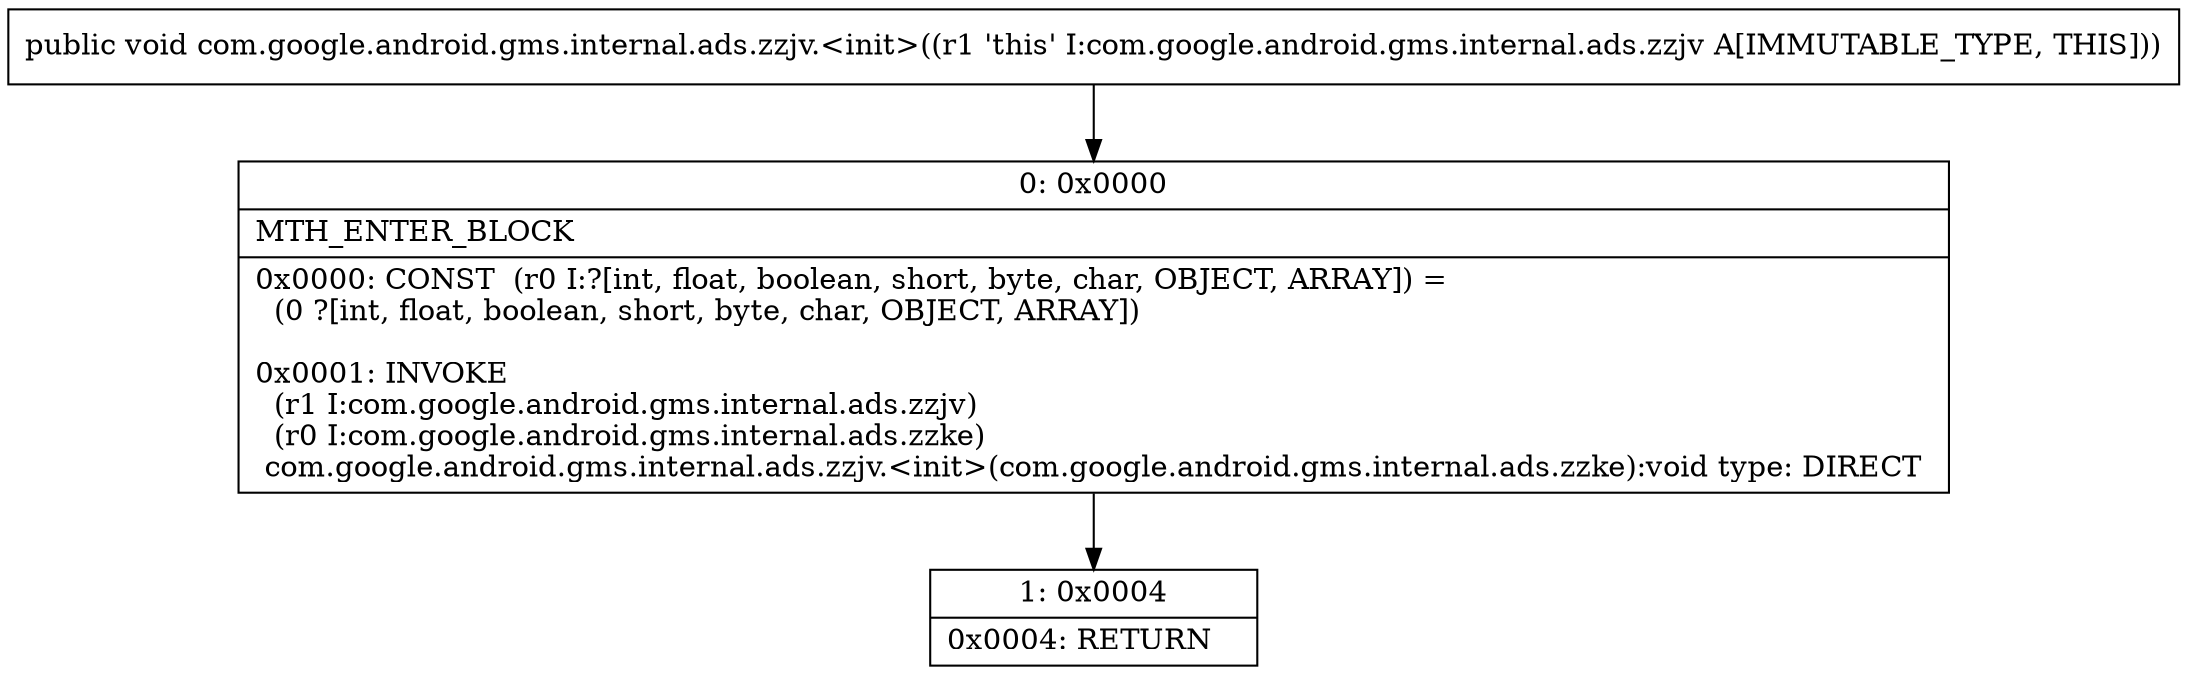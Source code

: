 digraph "CFG forcom.google.android.gms.internal.ads.zzjv.\<init\>()V" {
Node_0 [shape=record,label="{0\:\ 0x0000|MTH_ENTER_BLOCK\l|0x0000: CONST  (r0 I:?[int, float, boolean, short, byte, char, OBJECT, ARRAY]) = \l  (0 ?[int, float, boolean, short, byte, char, OBJECT, ARRAY])\l \l0x0001: INVOKE  \l  (r1 I:com.google.android.gms.internal.ads.zzjv)\l  (r0 I:com.google.android.gms.internal.ads.zzke)\l com.google.android.gms.internal.ads.zzjv.\<init\>(com.google.android.gms.internal.ads.zzke):void type: DIRECT \l}"];
Node_1 [shape=record,label="{1\:\ 0x0004|0x0004: RETURN   \l}"];
MethodNode[shape=record,label="{public void com.google.android.gms.internal.ads.zzjv.\<init\>((r1 'this' I:com.google.android.gms.internal.ads.zzjv A[IMMUTABLE_TYPE, THIS])) }"];
MethodNode -> Node_0;
Node_0 -> Node_1;
}

